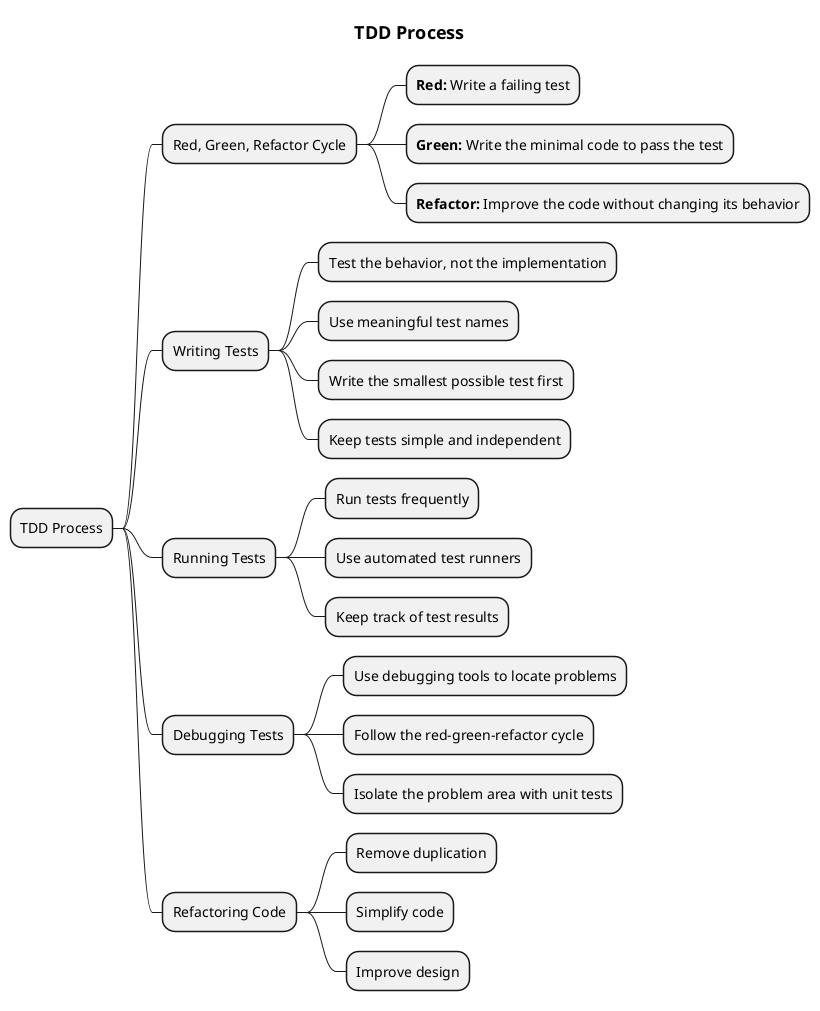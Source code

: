 @startmindmap
title = TDD Process

* TDD Process
** Red, Green, Refactor Cycle
*** **Red:** Write a failing test
*** **Green:** Write the minimal code to pass the test
*** **Refactor:** Improve the code without changing its behavior
** Writing Tests
*** Test the behavior, not the implementation
*** Use meaningful test names
*** Write the smallest possible test first
*** Keep tests simple and independent
** Running Tests
*** Run tests frequently
*** Use automated test runners
*** Keep track of test results
** Debugging Tests
*** Use debugging tools to locate problems
*** Follow the red-green-refactor cycle
*** Isolate the problem area with unit tests
** Refactoring Code
*** Remove duplication
*** Simplify code
*** Improve design
@endmindmap
